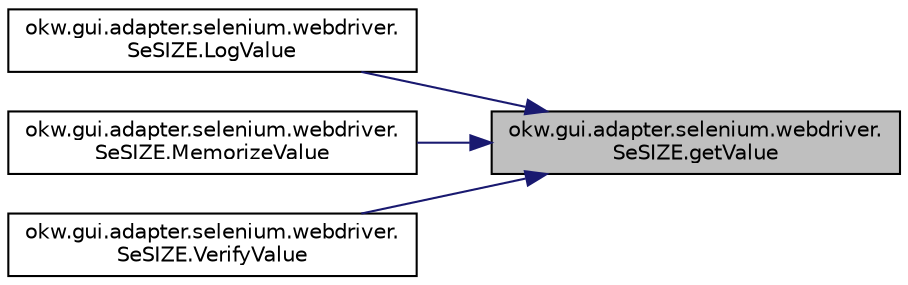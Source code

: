 digraph "okw.gui.adapter.selenium.webdriver.SeSIZE.getValue"
{
 // INTERACTIVE_SVG=YES
 // LATEX_PDF_SIZE
  edge [fontname="Helvetica",fontsize="10",labelfontname="Helvetica",labelfontsize="10"];
  node [fontname="Helvetica",fontsize="10",shape=record];
  rankdir="RL";
  Node8 [label="okw.gui.adapter.selenium.webdriver.\lSeSIZE.getValue",height=0.2,width=0.4,color="black", fillcolor="grey75", style="filled", fontcolor="black",tooltip="Ermittelt die aktuellen Werte für Breite und Höhe."];
  Node8 -> Node9 [dir="back",color="midnightblue",fontsize="10",style="solid",fontname="Helvetica"];
  Node9 [label="okw.gui.adapter.selenium.webdriver.\lSeSIZE.LogValue",height=0.2,width=0.4,color="black", fillcolor="white", style="filled",URL="$classokw_1_1gui_1_1adapter_1_1selenium_1_1webdriver_1_1_se_s_i_z_e.html#a6615a3f3782e41bbf6a8babba2d29d2d",tooltip="Ermittelt den Wert des Objktes für das Schlüsselwort Loggewert."];
  Node8 -> Node10 [dir="back",color="midnightblue",fontsize="10",style="solid",fontname="Helvetica"];
  Node10 [label="okw.gui.adapter.selenium.webdriver.\lSeSIZE.MemorizeValue",height=0.2,width=0.4,color="black", fillcolor="white", style="filled",URL="$classokw_1_1gui_1_1adapter_1_1selenium_1_1webdriver_1_1_se_s_i_z_e.html#a8b2cc8a7791621eacee14fa2eeeb17e1",tooltip="Ermittelt den Wert, im Allgemeinen den textuellen Inhalt eines Objektes für das Schlüsselwort MerkeWe..."];
  Node8 -> Node11 [dir="back",color="midnightblue",fontsize="10",style="solid",fontname="Helvetica"];
  Node11 [label="okw.gui.adapter.selenium.webdriver.\lSeSIZE.VerifyValue",height=0.2,width=0.4,color="black", fillcolor="white", style="filled",URL="$classokw_1_1gui_1_1adapter_1_1selenium_1_1webdriver_1_1_se_s_i_z_e.html#ac1643c768cf532d3c1cca2c76af4680c",tooltip="Ermittelt den textuellen Inhalt des markierten Textes für Prüfewert."];
}
